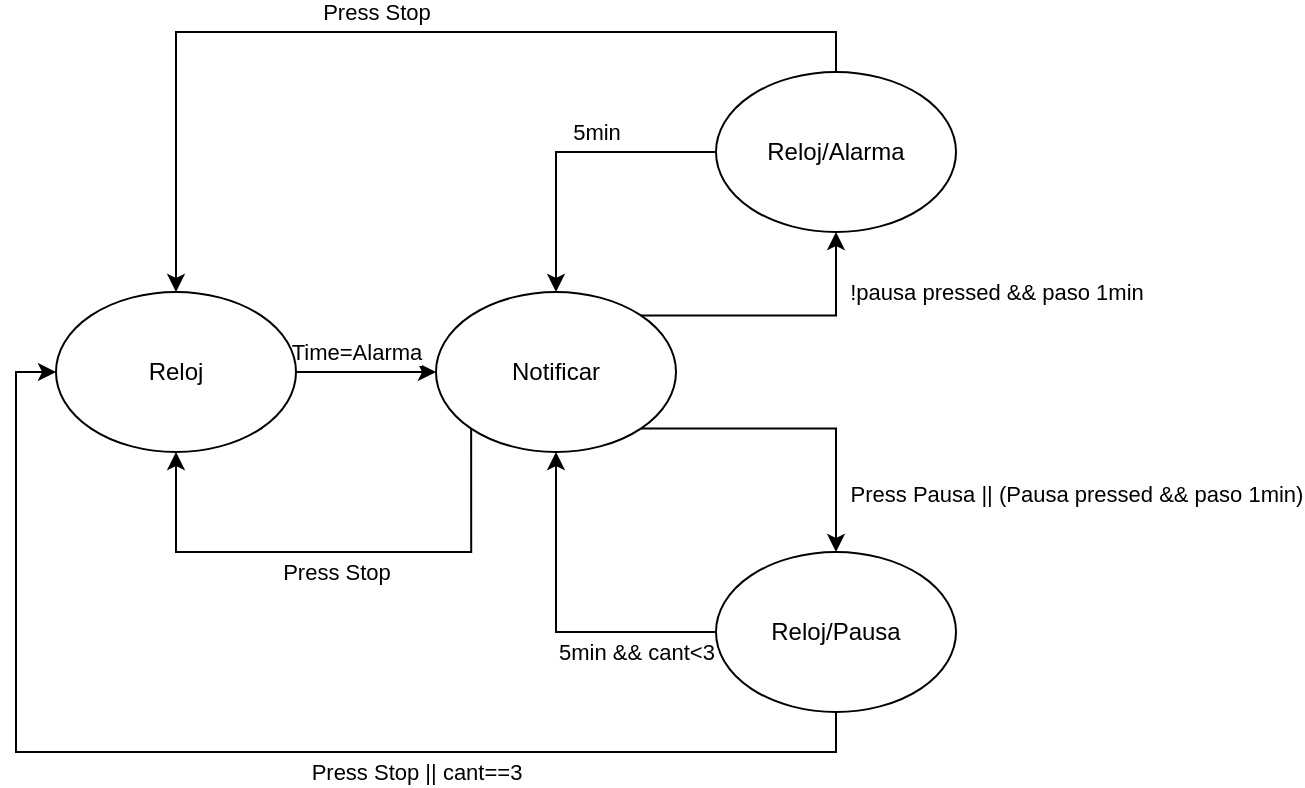 <mxfile version="27.1.6">
  <diagram name="Page-1" id="-5PCMbEA47v5Vgmdig3Y">
    <mxGraphModel dx="768" dy="748" grid="1" gridSize="10" guides="1" tooltips="1" connect="1" arrows="1" fold="1" page="1" pageScale="1" pageWidth="827" pageHeight="1169" math="0" shadow="0">
      <root>
        <mxCell id="0" />
        <mxCell id="1" parent="0" />
        <mxCell id="ef4OIBcGmvWctXyTMNX9-4" style="edgeStyle=orthogonalEdgeStyle;rounded=0;orthogonalLoop=1;jettySize=auto;html=1;exitX=1;exitY=0.5;exitDx=0;exitDy=0;entryX=0;entryY=0.5;entryDx=0;entryDy=0;" edge="1" parent="1" source="ef4OIBcGmvWctXyTMNX9-1" target="ef4OIBcGmvWctXyTMNX9-3">
          <mxGeometry relative="1" as="geometry" />
        </mxCell>
        <mxCell id="ef4OIBcGmvWctXyTMNX9-16" value="Time=Alarma" style="edgeLabel;html=1;align=center;verticalAlign=middle;resizable=0;points=[];" vertex="1" connectable="0" parent="ef4OIBcGmvWctXyTMNX9-4">
          <mxGeometry x="0.171" y="4" relative="1" as="geometry">
            <mxPoint x="-11" y="-6" as="offset" />
          </mxGeometry>
        </mxCell>
        <mxCell id="ef4OIBcGmvWctXyTMNX9-1" value="Reloj" style="ellipse;whiteSpace=wrap;html=1;" vertex="1" parent="1">
          <mxGeometry x="230" y="310" width="120" height="80" as="geometry" />
        </mxCell>
        <mxCell id="ef4OIBcGmvWctXyTMNX9-6" style="edgeStyle=orthogonalEdgeStyle;rounded=0;orthogonalLoop=1;jettySize=auto;html=1;exitX=1;exitY=0;exitDx=0;exitDy=0;entryX=0.5;entryY=1;entryDx=0;entryDy=0;" edge="1" parent="1" source="ef4OIBcGmvWctXyTMNX9-3" target="ef4OIBcGmvWctXyTMNX9-5">
          <mxGeometry relative="1" as="geometry" />
        </mxCell>
        <mxCell id="ef4OIBcGmvWctXyTMNX9-22" value="!pausa pressed &amp;amp;&amp;amp; paso 1min" style="edgeLabel;html=1;align=center;verticalAlign=middle;resizable=0;points=[];" vertex="1" connectable="0" parent="ef4OIBcGmvWctXyTMNX9-6">
          <mxGeometry x="-0.475" y="3" relative="1" as="geometry">
            <mxPoint x="141" y="-9" as="offset" />
          </mxGeometry>
        </mxCell>
        <mxCell id="ef4OIBcGmvWctXyTMNX9-10" style="edgeStyle=orthogonalEdgeStyle;rounded=0;orthogonalLoop=1;jettySize=auto;html=1;exitX=0;exitY=1;exitDx=0;exitDy=0;entryX=0.5;entryY=1;entryDx=0;entryDy=0;" edge="1" parent="1" source="ef4OIBcGmvWctXyTMNX9-3" target="ef4OIBcGmvWctXyTMNX9-1">
          <mxGeometry relative="1" as="geometry">
            <Array as="points">
              <mxPoint x="438" y="440" />
              <mxPoint x="290" y="440" />
            </Array>
          </mxGeometry>
        </mxCell>
        <mxCell id="ef4OIBcGmvWctXyTMNX9-17" value="Press Stop" style="edgeLabel;html=1;align=center;verticalAlign=middle;resizable=0;points=[];" vertex="1" connectable="0" parent="ef4OIBcGmvWctXyTMNX9-10">
          <mxGeometry x="-0.057" y="2" relative="1" as="geometry">
            <mxPoint x="-7" y="8" as="offset" />
          </mxGeometry>
        </mxCell>
        <mxCell id="ef4OIBcGmvWctXyTMNX9-13" style="edgeStyle=orthogonalEdgeStyle;rounded=0;orthogonalLoop=1;jettySize=auto;html=1;exitX=1;exitY=1;exitDx=0;exitDy=0;entryX=0.5;entryY=0;entryDx=0;entryDy=0;" edge="1" parent="1" source="ef4OIBcGmvWctXyTMNX9-3" target="ef4OIBcGmvWctXyTMNX9-12">
          <mxGeometry relative="1" as="geometry" />
        </mxCell>
        <mxCell id="ef4OIBcGmvWctXyTMNX9-21" value="Press Pausa || (Pausa pressed &amp;amp;&amp;amp; paso 1min)" style="edgeLabel;html=1;align=center;verticalAlign=middle;resizable=0;points=[];" vertex="1" connectable="0" parent="ef4OIBcGmvWctXyTMNX9-13">
          <mxGeometry x="-0.189" y="3" relative="1" as="geometry">
            <mxPoint x="153" y="35" as="offset" />
          </mxGeometry>
        </mxCell>
        <mxCell id="ef4OIBcGmvWctXyTMNX9-3" value="Notificar&lt;span style=&quot;color: rgba(0, 0, 0, 0); font-family: monospace; font-size: 0px; text-align: start; text-wrap-mode: nowrap;&quot;&gt;%3CmxGraphModel%3E%3Croot%3E%3CmxCell%20id%3D%220%22%2F%3E%3CmxCell%20id%3D%221%22%20parent%3D%220%22%2F%3E%3CmxCell%20id%3D%222%22%20value%3D%22Reloj%22%20style%3D%22ellipse%3BwhiteSpace%3Dwrap%3Bhtml%3D1%3B%22%20vertex%3D%221%22%20parent%3D%221%22%3E%3CmxGeometry%20x%3D%22230%22%20y%3D%22310%22%20width%3D%22120%22%20height%3D%2280%22%20as%3D%22geometry%22%2F%3E%3C%2FmxCell%3E%3C%2Froot%3E%3C%2FmxGraphModel%3E&lt;/span&gt;&lt;span style=&quot;color: rgba(0, 0, 0, 0); font-family: monospace; font-size: 0px; text-align: start; text-wrap-mode: nowrap;&quot;&gt;%3CmxGraphModel%3E%3Croot%3E%3CmxCell%20id%3D%220%22%2F%3E%3CmxCell%20id%3D%221%22%20parent%3D%220%22%2F%3E%3CmxCell%20id%3D%222%22%20value%3D%22Reloj%22%20style%3D%22ellipse%3BwhiteSpace%3Dwrap%3Bhtml%3D1%3B%22%20vertex%3D%221%22%20parent%3D%221%22%3E%3CmxGeometry%20x%3D%22230%22%20y%3D%22310%22%20width%3D%22120%22%20height%3D%2280%22%20as%3D%22geometry%22%2F%3E%3C%2FmxCell%3E%3C%2Froot%3E%3C%2FmxGraphModel%3E&lt;/span&gt;" style="ellipse;whiteSpace=wrap;html=1;" vertex="1" parent="1">
          <mxGeometry x="420" y="310" width="120" height="80" as="geometry" />
        </mxCell>
        <mxCell id="ef4OIBcGmvWctXyTMNX9-7" style="edgeStyle=orthogonalEdgeStyle;rounded=0;orthogonalLoop=1;jettySize=auto;html=1;exitX=0;exitY=0.5;exitDx=0;exitDy=0;entryX=0.5;entryY=0;entryDx=0;entryDy=0;" edge="1" parent="1" source="ef4OIBcGmvWctXyTMNX9-5" target="ef4OIBcGmvWctXyTMNX9-3">
          <mxGeometry relative="1" as="geometry" />
        </mxCell>
        <mxCell id="ef4OIBcGmvWctXyTMNX9-23" value="5min" style="edgeLabel;html=1;align=center;verticalAlign=middle;resizable=0;points=[];" vertex="1" connectable="0" parent="ef4OIBcGmvWctXyTMNX9-7">
          <mxGeometry x="-0.56" y="2" relative="1" as="geometry">
            <mxPoint x="-27" y="-12" as="offset" />
          </mxGeometry>
        </mxCell>
        <mxCell id="ef4OIBcGmvWctXyTMNX9-9" style="edgeStyle=orthogonalEdgeStyle;rounded=0;orthogonalLoop=1;jettySize=auto;html=1;exitX=0.5;exitY=0;exitDx=0;exitDy=0;entryX=0.5;entryY=0;entryDx=0;entryDy=0;" edge="1" parent="1" source="ef4OIBcGmvWctXyTMNX9-5" target="ef4OIBcGmvWctXyTMNX9-1">
          <mxGeometry relative="1" as="geometry" />
        </mxCell>
        <mxCell id="ef4OIBcGmvWctXyTMNX9-18" value="Press Stop" style="edgeLabel;html=1;align=center;verticalAlign=middle;resizable=0;points=[];" vertex="1" connectable="0" parent="ef4OIBcGmvWctXyTMNX9-9">
          <mxGeometry x="0.042" y="-3" relative="1" as="geometry">
            <mxPoint y="-7" as="offset" />
          </mxGeometry>
        </mxCell>
        <mxCell id="ef4OIBcGmvWctXyTMNX9-5" value="Reloj/Alarma" style="ellipse;whiteSpace=wrap;html=1;" vertex="1" parent="1">
          <mxGeometry x="560" y="200" width="120" height="80" as="geometry" />
        </mxCell>
        <mxCell id="ef4OIBcGmvWctXyTMNX9-14" style="edgeStyle=orthogonalEdgeStyle;rounded=0;orthogonalLoop=1;jettySize=auto;html=1;exitX=0;exitY=0.5;exitDx=0;exitDy=0;entryX=0.5;entryY=1;entryDx=0;entryDy=0;" edge="1" parent="1" source="ef4OIBcGmvWctXyTMNX9-12" target="ef4OIBcGmvWctXyTMNX9-3">
          <mxGeometry relative="1" as="geometry" />
        </mxCell>
        <mxCell id="ef4OIBcGmvWctXyTMNX9-20" value="5min &amp;amp;&amp;amp; cant&amp;lt;3" style="edgeLabel;html=1;align=center;verticalAlign=middle;resizable=0;points=[];" vertex="1" connectable="0" parent="ef4OIBcGmvWctXyTMNX9-14">
          <mxGeometry x="-0.471" y="-2" relative="1" as="geometry">
            <mxPoint x="5" y="12" as="offset" />
          </mxGeometry>
        </mxCell>
        <mxCell id="ef4OIBcGmvWctXyTMNX9-15" style="edgeStyle=orthogonalEdgeStyle;rounded=0;orthogonalLoop=1;jettySize=auto;html=1;exitX=0.5;exitY=1;exitDx=0;exitDy=0;entryX=0;entryY=0.5;entryDx=0;entryDy=0;" edge="1" parent="1" source="ef4OIBcGmvWctXyTMNX9-12" target="ef4OIBcGmvWctXyTMNX9-1">
          <mxGeometry relative="1" as="geometry" />
        </mxCell>
        <mxCell id="ef4OIBcGmvWctXyTMNX9-19" value="Press Stop || cant==3" style="edgeLabel;html=1;align=center;verticalAlign=middle;resizable=0;points=[];" vertex="1" connectable="0" parent="ef4OIBcGmvWctXyTMNX9-15">
          <mxGeometry x="-0.594" y="2" relative="1" as="geometry">
            <mxPoint x="-100" y="8" as="offset" />
          </mxGeometry>
        </mxCell>
        <mxCell id="ef4OIBcGmvWctXyTMNX9-12" value="Reloj/Pausa" style="ellipse;whiteSpace=wrap;html=1;" vertex="1" parent="1">
          <mxGeometry x="560" y="440" width="120" height="80" as="geometry" />
        </mxCell>
      </root>
    </mxGraphModel>
  </diagram>
</mxfile>
